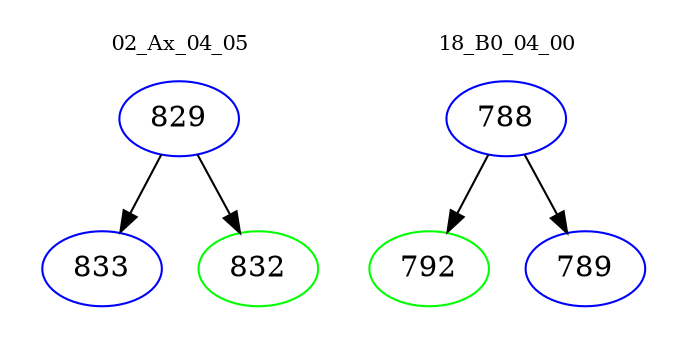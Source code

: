 digraph{
subgraph cluster_0 {
color = white
label = "02_Ax_04_05";
fontsize=10;
T0_829 [label="829", color="blue"]
T0_829 -> T0_833 [color="black"]
T0_833 [label="833", color="blue"]
T0_829 -> T0_832 [color="black"]
T0_832 [label="832", color="green"]
}
subgraph cluster_1 {
color = white
label = "18_B0_04_00";
fontsize=10;
T1_788 [label="788", color="blue"]
T1_788 -> T1_792 [color="black"]
T1_792 [label="792", color="green"]
T1_788 -> T1_789 [color="black"]
T1_789 [label="789", color="blue"]
}
}
